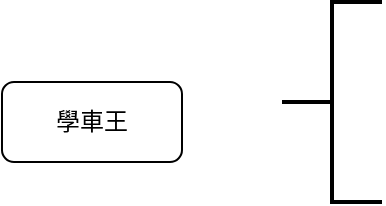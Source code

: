 <mxfile version="14.6.13" type="github">
  <diagram id="QzUdSv5bi3c13NPvNYom" name="Page-1">
    <mxGraphModel dx="1125" dy="686" grid="1" gridSize="10" guides="1" tooltips="1" connect="1" arrows="1" fold="1" page="1" pageScale="1" pageWidth="1169" pageHeight="1654" math="0" shadow="0">
      <root>
        <mxCell id="0" />
        <mxCell id="1" parent="0" />
        <mxCell id="bUeCEsJDket9SZMUi5b--3" value="學車王" style="rounded=1;whiteSpace=wrap;html=1;" vertex="1" parent="1">
          <mxGeometry x="120" y="140" width="90" height="40" as="geometry" />
        </mxCell>
        <mxCell id="bUeCEsJDket9SZMUi5b--7" value="" style="strokeWidth=2;html=1;shape=mxgraph.flowchart.annotation_2;align=left;labelPosition=right;pointerEvents=1;rotation=0;labelBackgroundColor=none;labelBorderColor=none;" vertex="1" parent="1">
          <mxGeometry x="260" y="100" width="50" height="100" as="geometry" />
        </mxCell>
      </root>
    </mxGraphModel>
  </diagram>
</mxfile>
